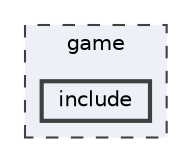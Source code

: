 digraph "game/include"
{
 // LATEX_PDF_SIZE
  bgcolor="transparent";
  edge [fontname=Helvetica,fontsize=10,labelfontname=Helvetica,labelfontsize=10];
  node [fontname=Helvetica,fontsize=10,shape=box,height=0.2,width=0.4];
  compound=true
  subgraph clusterdir_37c6514aeece95293041e34c0f2e0784 {
    graph [ bgcolor="#edf0f7", pencolor="grey25", label="game", fontname=Helvetica,fontsize=10 style="filled,dashed", URL="dir_37c6514aeece95293041e34c0f2e0784.html",tooltip=""]
  dir_799e54a6419ed2c37fa77fc1f6ae00fe [label="include", fillcolor="#edf0f7", color="grey25", style="filled,bold", URL="dir_799e54a6419ed2c37fa77fc1f6ae00fe.html",tooltip=""];
  }
}
